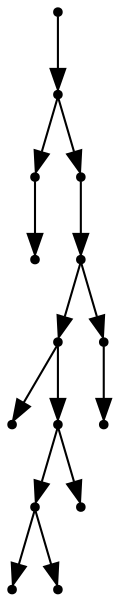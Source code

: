 digraph {
  14 [shape=point];
  13 [shape=point];
  1 [shape=point];
  0 [shape=point];
  12 [shape=point];
  11 [shape=point];
  8 [shape=point];
  2 [shape=point];
  7 [shape=point];
  5 [shape=point];
  3 [shape=point];
  4 [shape=point];
  6 [shape=point];
  10 [shape=point];
  9 [shape=point];
14 -> 13;
13 -> 1;
1 -> 0;
13 -> 12;
12 -> 11;
11 -> 8;
8 -> 2;
8 -> 7;
7 -> 5;
5 -> 3;
5 -> 4;
7 -> 6;
11 -> 10;
10 -> 9;
}
